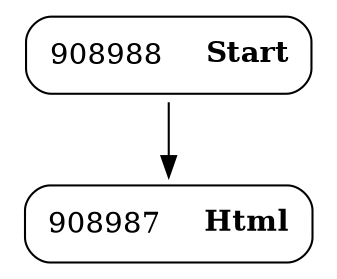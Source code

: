 digraph ast {
node [shape=none];
908988 [label=<<TABLE border='1' cellspacing='0' cellpadding='10' style='rounded' ><TR><TD border='0'>908988</TD><TD border='0'><B>Start</B></TD></TR></TABLE>>];
908988 -> 908987 [weight=2];
908987 [label=<<TABLE border='1' cellspacing='0' cellpadding='10' style='rounded' ><TR><TD border='0'>908987</TD><TD border='0'><B>Html</B></TD></TR></TABLE>>];
}
